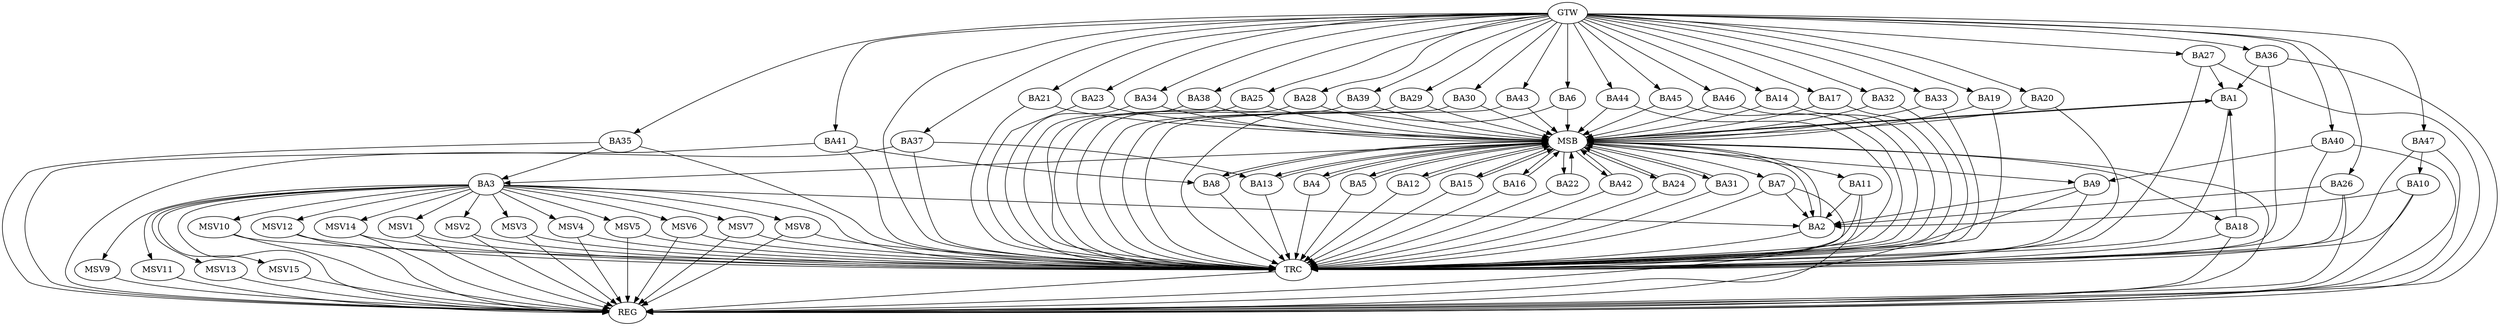 strict digraph G {
  BA1 [ label="BA1" ];
  BA2 [ label="BA2" ];
  BA3 [ label="BA3" ];
  BA4 [ label="BA4" ];
  BA5 [ label="BA5" ];
  BA6 [ label="BA6" ];
  BA7 [ label="BA7" ];
  BA8 [ label="BA8" ];
  BA9 [ label="BA9" ];
  BA10 [ label="BA10" ];
  BA11 [ label="BA11" ];
  BA12 [ label="BA12" ];
  BA13 [ label="BA13" ];
  BA14 [ label="BA14" ];
  BA15 [ label="BA15" ];
  BA16 [ label="BA16" ];
  BA17 [ label="BA17" ];
  BA18 [ label="BA18" ];
  BA19 [ label="BA19" ];
  BA20 [ label="BA20" ];
  BA21 [ label="BA21" ];
  BA22 [ label="BA22" ];
  BA23 [ label="BA23" ];
  BA24 [ label="BA24" ];
  BA25 [ label="BA25" ];
  BA26 [ label="BA26" ];
  BA27 [ label="BA27" ];
  BA28 [ label="BA28" ];
  BA29 [ label="BA29" ];
  BA30 [ label="BA30" ];
  BA31 [ label="BA31" ];
  BA32 [ label="BA32" ];
  BA33 [ label="BA33" ];
  BA34 [ label="BA34" ];
  BA35 [ label="BA35" ];
  BA36 [ label="BA36" ];
  BA37 [ label="BA37" ];
  BA38 [ label="BA38" ];
  BA39 [ label="BA39" ];
  BA40 [ label="BA40" ];
  BA41 [ label="BA41" ];
  BA42 [ label="BA42" ];
  BA43 [ label="BA43" ];
  BA44 [ label="BA44" ];
  BA45 [ label="BA45" ];
  BA46 [ label="BA46" ];
  BA47 [ label="BA47" ];
  GTW [ label="GTW" ];
  REG [ label="REG" ];
  MSB [ label="MSB" ];
  TRC [ label="TRC" ];
  MSV1 [ label="MSV1" ];
  MSV2 [ label="MSV2" ];
  MSV3 [ label="MSV3" ];
  MSV4 [ label="MSV4" ];
  MSV5 [ label="MSV5" ];
  MSV6 [ label="MSV6" ];
  MSV7 [ label="MSV7" ];
  MSV8 [ label="MSV8" ];
  MSV9 [ label="MSV9" ];
  MSV10 [ label="MSV10" ];
  MSV11 [ label="MSV11" ];
  MSV12 [ label="MSV12" ];
  MSV13 [ label="MSV13" ];
  MSV14 [ label="MSV14" ];
  MSV15 [ label="MSV15" ];
  BA3 -> BA2;
  BA7 -> BA2;
  BA9 -> BA2;
  BA10 -> BA2;
  BA11 -> BA2;
  BA18 -> BA1;
  BA26 -> BA2;
  BA27 -> BA1;
  BA35 -> BA3;
  BA36 -> BA1;
  BA37 -> BA13;
  BA40 -> BA9;
  BA41 -> BA8;
  BA47 -> BA10;
  GTW -> BA6;
  GTW -> BA14;
  GTW -> BA17;
  GTW -> BA19;
  GTW -> BA20;
  GTW -> BA21;
  GTW -> BA23;
  GTW -> BA25;
  GTW -> BA26;
  GTW -> BA27;
  GTW -> BA28;
  GTW -> BA29;
  GTW -> BA30;
  GTW -> BA32;
  GTW -> BA33;
  GTW -> BA34;
  GTW -> BA35;
  GTW -> BA36;
  GTW -> BA37;
  GTW -> BA38;
  GTW -> BA39;
  GTW -> BA40;
  GTW -> BA41;
  GTW -> BA43;
  GTW -> BA44;
  GTW -> BA45;
  GTW -> BA46;
  GTW -> BA47;
  BA3 -> REG;
  BA7 -> REG;
  BA9 -> REG;
  BA10 -> REG;
  BA11 -> REG;
  BA18 -> REG;
  BA26 -> REG;
  BA27 -> REG;
  BA35 -> REG;
  BA36 -> REG;
  BA37 -> REG;
  BA40 -> REG;
  BA41 -> REG;
  BA47 -> REG;
  BA1 -> MSB;
  MSB -> BA2;
  MSB -> REG;
  BA2 -> MSB;
  MSB -> BA1;
  BA4 -> MSB;
  BA5 -> MSB;
  BA6 -> MSB;
  BA8 -> MSB;
  MSB -> BA3;
  BA12 -> MSB;
  MSB -> BA5;
  BA13 -> MSB;
  BA14 -> MSB;
  BA15 -> MSB;
  BA16 -> MSB;
  BA17 -> MSB;
  MSB -> BA8;
  BA19 -> MSB;
  MSB -> BA18;
  BA20 -> MSB;
  MSB -> BA11;
  BA21 -> MSB;
  BA22 -> MSB;
  MSB -> BA9;
  BA23 -> MSB;
  MSB -> BA7;
  BA24 -> MSB;
  BA25 -> MSB;
  MSB -> BA24;
  BA28 -> MSB;
  BA29 -> MSB;
  BA30 -> MSB;
  MSB -> BA16;
  BA31 -> MSB;
  BA32 -> MSB;
  MSB -> BA13;
  BA33 -> MSB;
  MSB -> BA31;
  BA34 -> MSB;
  BA38 -> MSB;
  MSB -> BA12;
  BA39 -> MSB;
  MSB -> BA4;
  BA42 -> MSB;
  MSB -> BA15;
  BA43 -> MSB;
  BA44 -> MSB;
  MSB -> BA42;
  BA45 -> MSB;
  BA46 -> MSB;
  MSB -> BA22;
  BA1 -> TRC;
  BA2 -> TRC;
  BA3 -> TRC;
  BA4 -> TRC;
  BA5 -> TRC;
  BA6 -> TRC;
  BA7 -> TRC;
  BA8 -> TRC;
  BA9 -> TRC;
  BA10 -> TRC;
  BA11 -> TRC;
  BA12 -> TRC;
  BA13 -> TRC;
  BA14 -> TRC;
  BA15 -> TRC;
  BA16 -> TRC;
  BA17 -> TRC;
  BA18 -> TRC;
  BA19 -> TRC;
  BA20 -> TRC;
  BA21 -> TRC;
  BA22 -> TRC;
  BA23 -> TRC;
  BA24 -> TRC;
  BA25 -> TRC;
  BA26 -> TRC;
  BA27 -> TRC;
  BA28 -> TRC;
  BA29 -> TRC;
  BA30 -> TRC;
  BA31 -> TRC;
  BA32 -> TRC;
  BA33 -> TRC;
  BA34 -> TRC;
  BA35 -> TRC;
  BA36 -> TRC;
  BA37 -> TRC;
  BA38 -> TRC;
  BA39 -> TRC;
  BA40 -> TRC;
  BA41 -> TRC;
  BA42 -> TRC;
  BA43 -> TRC;
  BA44 -> TRC;
  BA45 -> TRC;
  BA46 -> TRC;
  BA47 -> TRC;
  GTW -> TRC;
  TRC -> REG;
  BA3 -> MSV1;
  BA3 -> MSV2;
  BA3 -> MSV3;
  MSV1 -> REG;
  MSV1 -> TRC;
  MSV2 -> REG;
  MSV2 -> TRC;
  MSV3 -> REG;
  MSV3 -> TRC;
  BA3 -> MSV4;
  BA3 -> MSV5;
  BA3 -> MSV6;
  MSV4 -> REG;
  MSV4 -> TRC;
  MSV5 -> REG;
  MSV5 -> TRC;
  MSV6 -> REG;
  MSV6 -> TRC;
  BA3 -> MSV7;
  BA3 -> MSV8;
  MSV7 -> REG;
  MSV7 -> TRC;
  MSV8 -> REG;
  MSV8 -> TRC;
  BA3 -> MSV9;
  MSV9 -> REG;
  BA3 -> MSV10;
  MSV10 -> REG;
  MSV10 -> TRC;
  BA3 -> MSV11;
  MSV11 -> REG;
  BA3 -> MSV12;
  MSV12 -> REG;
  MSV12 -> TRC;
  BA3 -> MSV13;
  MSV13 -> REG;
  BA3 -> MSV14;
  BA3 -> MSV15;
  MSV14 -> REG;
  MSV14 -> TRC;
  MSV15 -> REG;
}
